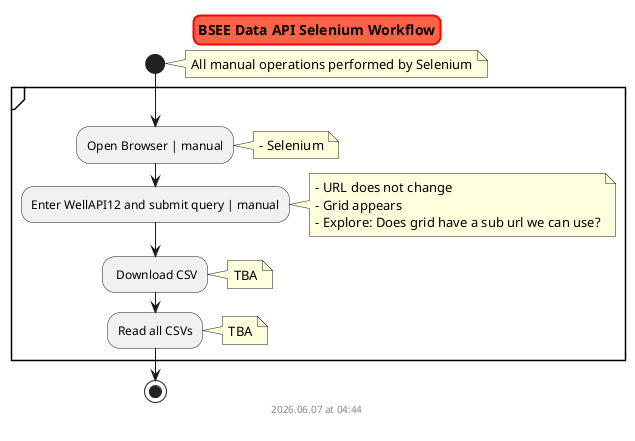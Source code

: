@startuml bsee_data_api
skinparam titleBorderRoundCorner 15
skinparam titleBorderThickness 2
skinparam titleBorderColor red
skinparam titleBackgroundColor Tomato

title BSEE Data API Selenium Workflow

start

            note right
              All manual operations performed by Selenium
            end note

    partition {


        :Open Browser | manual;
            note right
                - Selenium
            end note

        :Enter WellAPI12 and submit query | manual;
            note right
                - URL does not change
                - Grid appears
                - Explore: Does grid have a sub url we can use?
            end note

        : Download CSV;
            note right
            TBA
            end note

        :Read all CSVs;
            note right
            TBA
            end note


    }

stop

footer
%date("yyyy.MM.dd' at 'HH:mm")
%filename()
end footer

@enduml